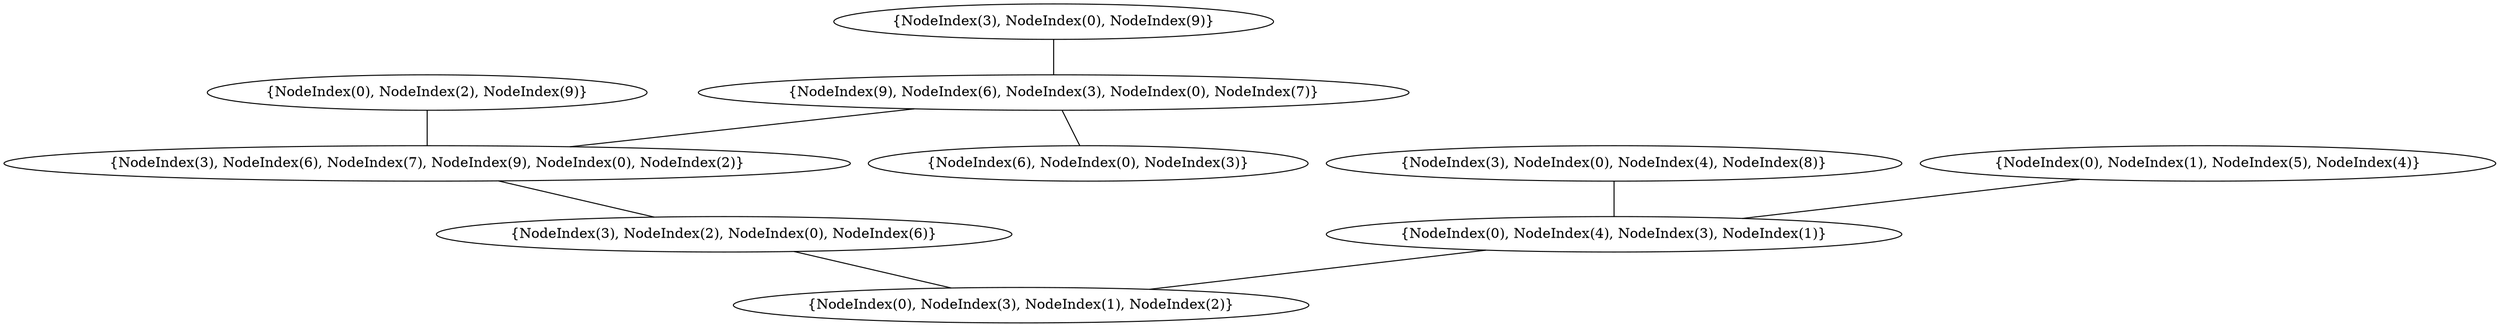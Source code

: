 graph {
    0 [ label = "{NodeIndex(0), NodeIndex(3), NodeIndex(1), NodeIndex(2)}" ]
    1 [ label = "{NodeIndex(3), NodeIndex(2), NodeIndex(0), NodeIndex(6)}" ]
    2 [ label = "{NodeIndex(3), NodeIndex(6), NodeIndex(7), NodeIndex(9), NodeIndex(0), NodeIndex(2)}" ]
    3 [ label = "{NodeIndex(0), NodeIndex(2), NodeIndex(9)}" ]
    4 [ label = "{NodeIndex(0), NodeIndex(4), NodeIndex(3), NodeIndex(1)}" ]
    5 [ label = "{NodeIndex(3), NodeIndex(0), NodeIndex(4), NodeIndex(8)}" ]
    6 [ label = "{NodeIndex(6), NodeIndex(0), NodeIndex(3)}" ]
    7 [ label = "{NodeIndex(9), NodeIndex(6), NodeIndex(3), NodeIndex(0), NodeIndex(7)}" ]
    8 [ label = "{NodeIndex(3), NodeIndex(0), NodeIndex(9)}" ]
    9 [ label = "{NodeIndex(0), NodeIndex(1), NodeIndex(5), NodeIndex(4)}" ]
    1 -- 0 [ ]
    2 -- 1 [ ]
    5 -- 4 [ ]
    7 -- 6 [ ]
    3 -- 2 [ ]
    7 -- 2 [ ]
    9 -- 4 [ ]
    8 -- 7 [ ]
    4 -- 0 [ ]
}
